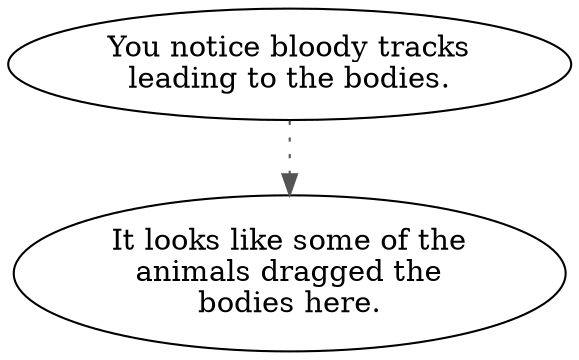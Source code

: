 digraph MANGLED {
  "start" [style=filled       fillcolor="#FFFFFF"       color="#000000"]
  "start" -> "dead00" [style=dotted color="#555555"]
  "start" [label="You notice bloody tracks\nleading to the bodies."]
  "dead00" [style=filled       fillcolor="#FFFFFF"       color="#000000"]
  "dead00" [label="It looks like some of the\nanimals dragged the\nbodies here."]
}